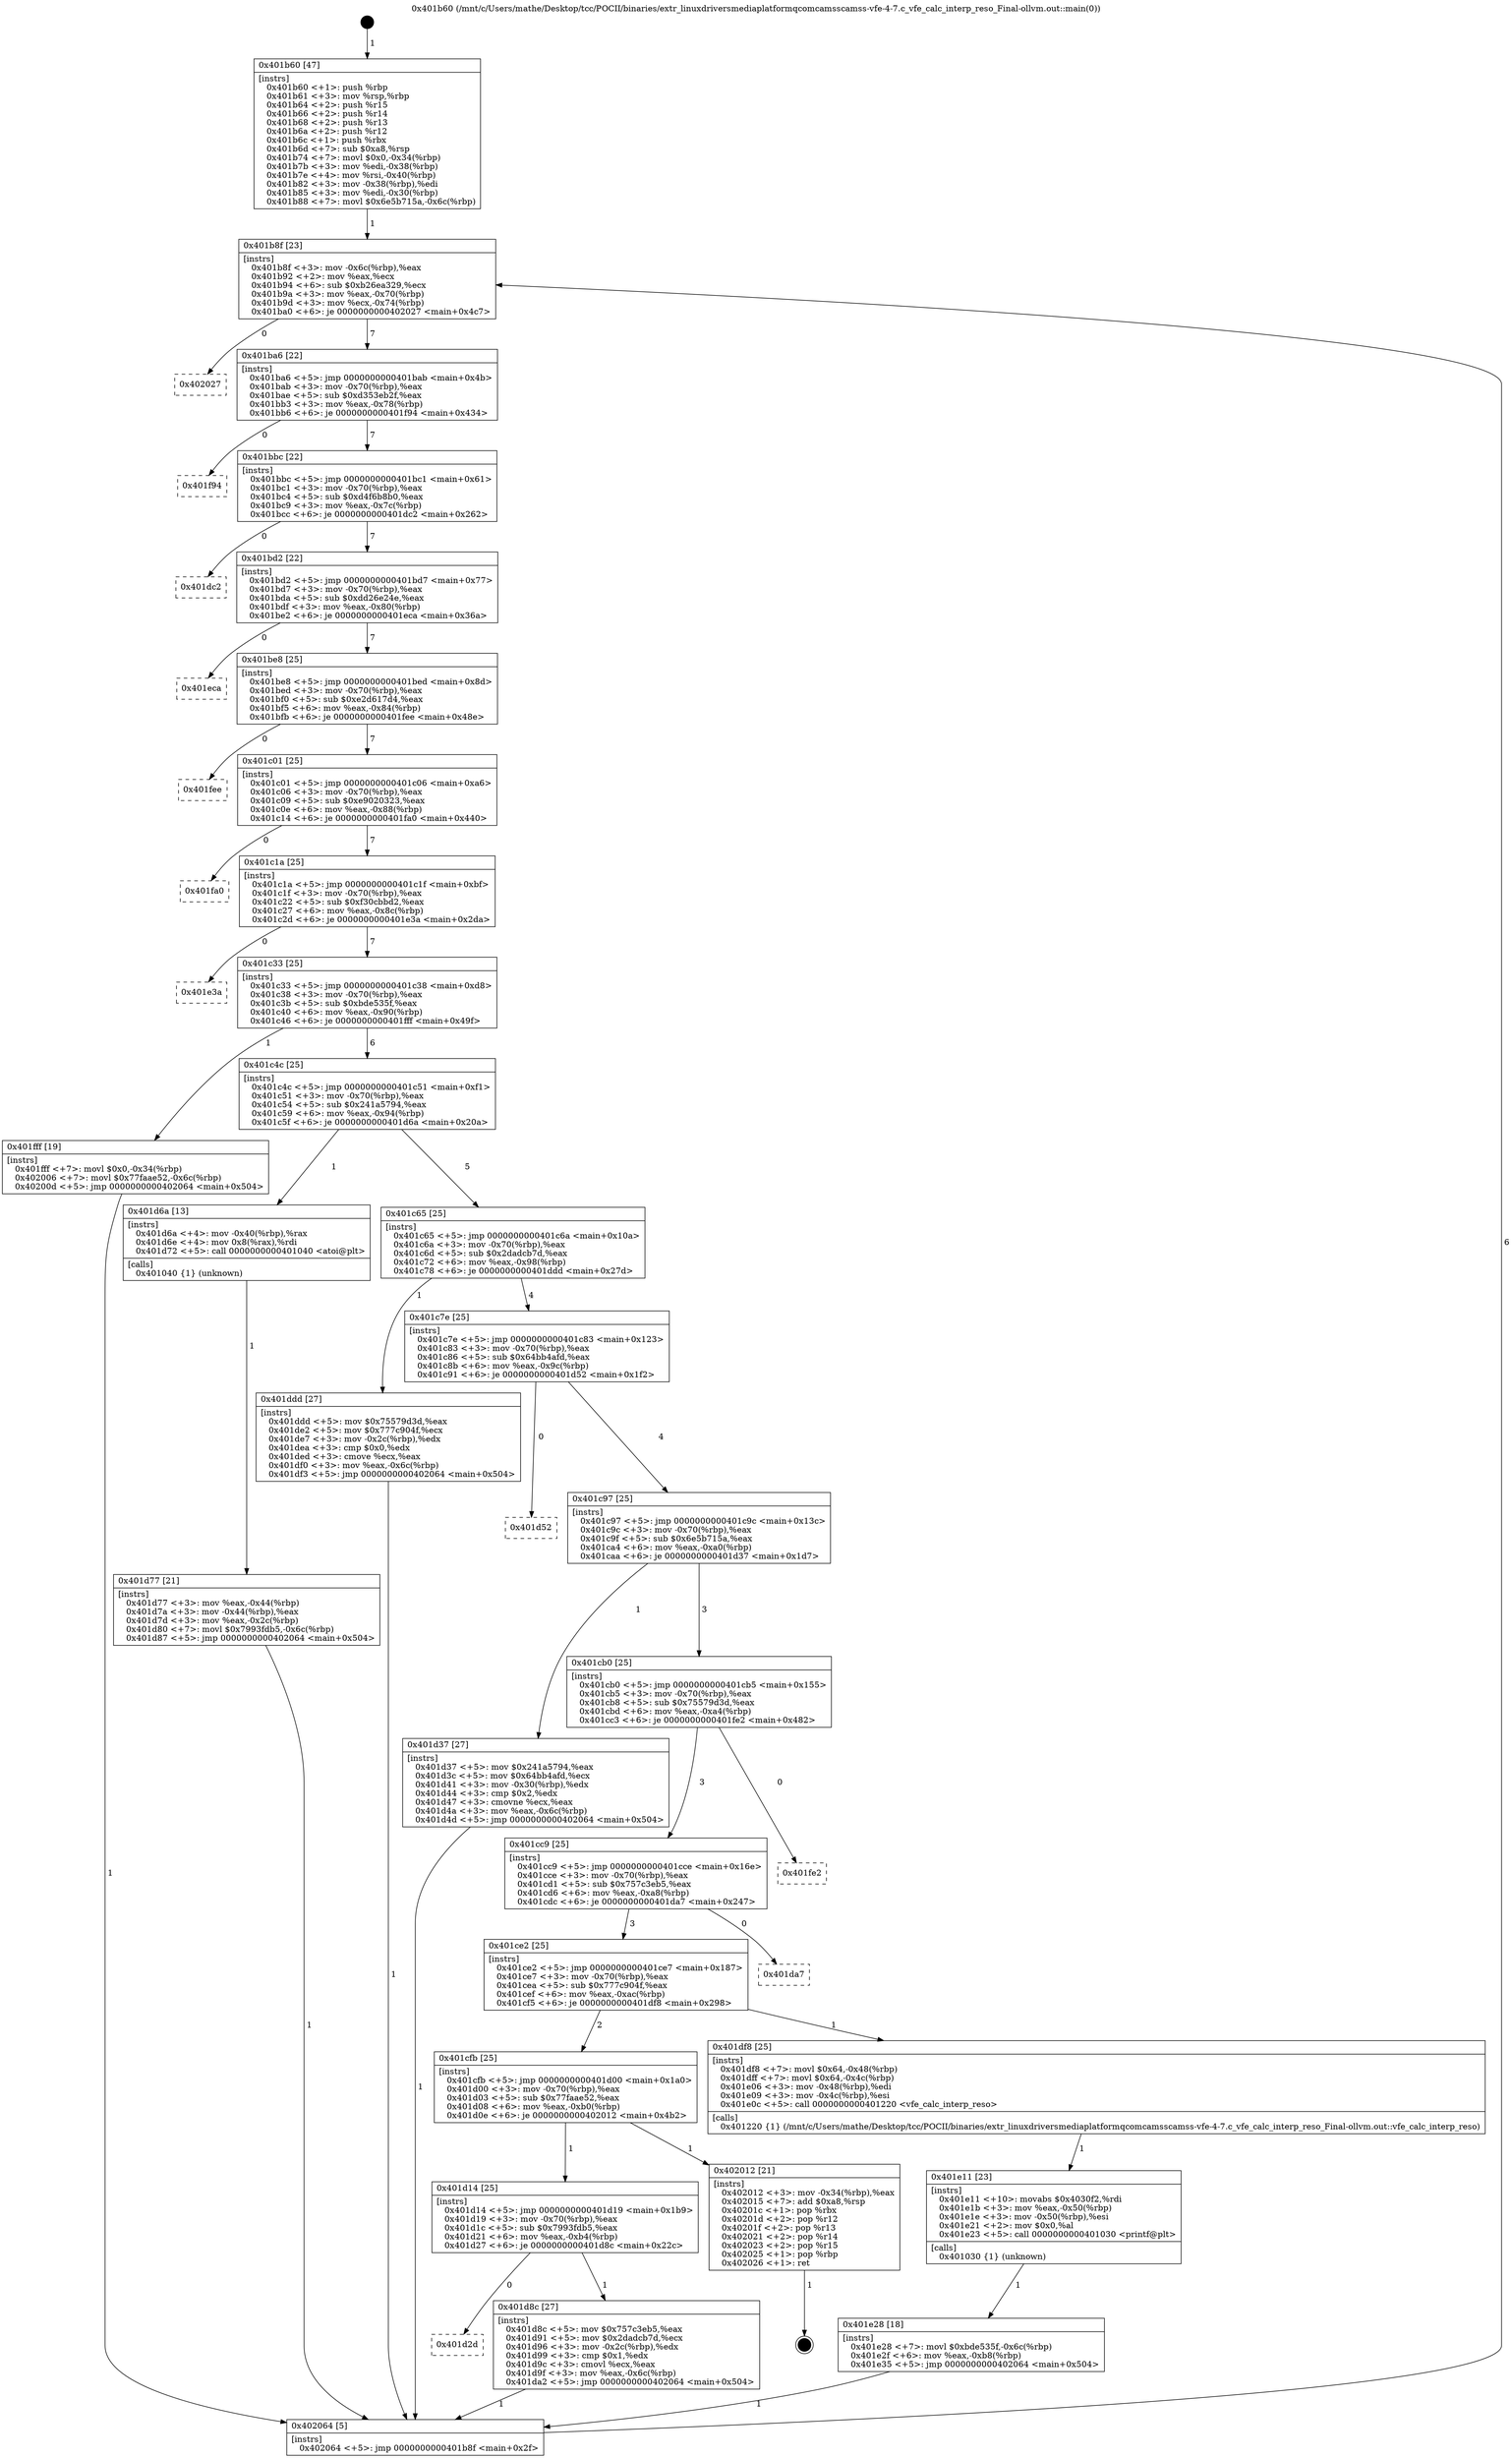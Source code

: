 digraph "0x401b60" {
  label = "0x401b60 (/mnt/c/Users/mathe/Desktop/tcc/POCII/binaries/extr_linuxdriversmediaplatformqcomcamsscamss-vfe-4-7.c_vfe_calc_interp_reso_Final-ollvm.out::main(0))"
  labelloc = "t"
  node[shape=record]

  Entry [label="",width=0.3,height=0.3,shape=circle,fillcolor=black,style=filled]
  "0x401b8f" [label="{
     0x401b8f [23]\l
     | [instrs]\l
     &nbsp;&nbsp;0x401b8f \<+3\>: mov -0x6c(%rbp),%eax\l
     &nbsp;&nbsp;0x401b92 \<+2\>: mov %eax,%ecx\l
     &nbsp;&nbsp;0x401b94 \<+6\>: sub $0xb26ea329,%ecx\l
     &nbsp;&nbsp;0x401b9a \<+3\>: mov %eax,-0x70(%rbp)\l
     &nbsp;&nbsp;0x401b9d \<+3\>: mov %ecx,-0x74(%rbp)\l
     &nbsp;&nbsp;0x401ba0 \<+6\>: je 0000000000402027 \<main+0x4c7\>\l
  }"]
  "0x402027" [label="{
     0x402027\l
  }", style=dashed]
  "0x401ba6" [label="{
     0x401ba6 [22]\l
     | [instrs]\l
     &nbsp;&nbsp;0x401ba6 \<+5\>: jmp 0000000000401bab \<main+0x4b\>\l
     &nbsp;&nbsp;0x401bab \<+3\>: mov -0x70(%rbp),%eax\l
     &nbsp;&nbsp;0x401bae \<+5\>: sub $0xd353eb2f,%eax\l
     &nbsp;&nbsp;0x401bb3 \<+3\>: mov %eax,-0x78(%rbp)\l
     &nbsp;&nbsp;0x401bb6 \<+6\>: je 0000000000401f94 \<main+0x434\>\l
  }"]
  Exit [label="",width=0.3,height=0.3,shape=circle,fillcolor=black,style=filled,peripheries=2]
  "0x401f94" [label="{
     0x401f94\l
  }", style=dashed]
  "0x401bbc" [label="{
     0x401bbc [22]\l
     | [instrs]\l
     &nbsp;&nbsp;0x401bbc \<+5\>: jmp 0000000000401bc1 \<main+0x61\>\l
     &nbsp;&nbsp;0x401bc1 \<+3\>: mov -0x70(%rbp),%eax\l
     &nbsp;&nbsp;0x401bc4 \<+5\>: sub $0xd4f6b8b0,%eax\l
     &nbsp;&nbsp;0x401bc9 \<+3\>: mov %eax,-0x7c(%rbp)\l
     &nbsp;&nbsp;0x401bcc \<+6\>: je 0000000000401dc2 \<main+0x262\>\l
  }"]
  "0x401e28" [label="{
     0x401e28 [18]\l
     | [instrs]\l
     &nbsp;&nbsp;0x401e28 \<+7\>: movl $0xbde535f,-0x6c(%rbp)\l
     &nbsp;&nbsp;0x401e2f \<+6\>: mov %eax,-0xb8(%rbp)\l
     &nbsp;&nbsp;0x401e35 \<+5\>: jmp 0000000000402064 \<main+0x504\>\l
  }"]
  "0x401dc2" [label="{
     0x401dc2\l
  }", style=dashed]
  "0x401bd2" [label="{
     0x401bd2 [22]\l
     | [instrs]\l
     &nbsp;&nbsp;0x401bd2 \<+5\>: jmp 0000000000401bd7 \<main+0x77\>\l
     &nbsp;&nbsp;0x401bd7 \<+3\>: mov -0x70(%rbp),%eax\l
     &nbsp;&nbsp;0x401bda \<+5\>: sub $0xdd26e24e,%eax\l
     &nbsp;&nbsp;0x401bdf \<+3\>: mov %eax,-0x80(%rbp)\l
     &nbsp;&nbsp;0x401be2 \<+6\>: je 0000000000401eca \<main+0x36a\>\l
  }"]
  "0x401e11" [label="{
     0x401e11 [23]\l
     | [instrs]\l
     &nbsp;&nbsp;0x401e11 \<+10\>: movabs $0x4030f2,%rdi\l
     &nbsp;&nbsp;0x401e1b \<+3\>: mov %eax,-0x50(%rbp)\l
     &nbsp;&nbsp;0x401e1e \<+3\>: mov -0x50(%rbp),%esi\l
     &nbsp;&nbsp;0x401e21 \<+2\>: mov $0x0,%al\l
     &nbsp;&nbsp;0x401e23 \<+5\>: call 0000000000401030 \<printf@plt\>\l
     | [calls]\l
     &nbsp;&nbsp;0x401030 \{1\} (unknown)\l
  }"]
  "0x401eca" [label="{
     0x401eca\l
  }", style=dashed]
  "0x401be8" [label="{
     0x401be8 [25]\l
     | [instrs]\l
     &nbsp;&nbsp;0x401be8 \<+5\>: jmp 0000000000401bed \<main+0x8d\>\l
     &nbsp;&nbsp;0x401bed \<+3\>: mov -0x70(%rbp),%eax\l
     &nbsp;&nbsp;0x401bf0 \<+5\>: sub $0xe2d617d4,%eax\l
     &nbsp;&nbsp;0x401bf5 \<+6\>: mov %eax,-0x84(%rbp)\l
     &nbsp;&nbsp;0x401bfb \<+6\>: je 0000000000401fee \<main+0x48e\>\l
  }"]
  "0x401d2d" [label="{
     0x401d2d\l
  }", style=dashed]
  "0x401fee" [label="{
     0x401fee\l
  }", style=dashed]
  "0x401c01" [label="{
     0x401c01 [25]\l
     | [instrs]\l
     &nbsp;&nbsp;0x401c01 \<+5\>: jmp 0000000000401c06 \<main+0xa6\>\l
     &nbsp;&nbsp;0x401c06 \<+3\>: mov -0x70(%rbp),%eax\l
     &nbsp;&nbsp;0x401c09 \<+5\>: sub $0xe9020323,%eax\l
     &nbsp;&nbsp;0x401c0e \<+6\>: mov %eax,-0x88(%rbp)\l
     &nbsp;&nbsp;0x401c14 \<+6\>: je 0000000000401fa0 \<main+0x440\>\l
  }"]
  "0x401d8c" [label="{
     0x401d8c [27]\l
     | [instrs]\l
     &nbsp;&nbsp;0x401d8c \<+5\>: mov $0x757c3eb5,%eax\l
     &nbsp;&nbsp;0x401d91 \<+5\>: mov $0x2dadcb7d,%ecx\l
     &nbsp;&nbsp;0x401d96 \<+3\>: mov -0x2c(%rbp),%edx\l
     &nbsp;&nbsp;0x401d99 \<+3\>: cmp $0x1,%edx\l
     &nbsp;&nbsp;0x401d9c \<+3\>: cmovl %ecx,%eax\l
     &nbsp;&nbsp;0x401d9f \<+3\>: mov %eax,-0x6c(%rbp)\l
     &nbsp;&nbsp;0x401da2 \<+5\>: jmp 0000000000402064 \<main+0x504\>\l
  }"]
  "0x401fa0" [label="{
     0x401fa0\l
  }", style=dashed]
  "0x401c1a" [label="{
     0x401c1a [25]\l
     | [instrs]\l
     &nbsp;&nbsp;0x401c1a \<+5\>: jmp 0000000000401c1f \<main+0xbf\>\l
     &nbsp;&nbsp;0x401c1f \<+3\>: mov -0x70(%rbp),%eax\l
     &nbsp;&nbsp;0x401c22 \<+5\>: sub $0xf30cbbd2,%eax\l
     &nbsp;&nbsp;0x401c27 \<+6\>: mov %eax,-0x8c(%rbp)\l
     &nbsp;&nbsp;0x401c2d \<+6\>: je 0000000000401e3a \<main+0x2da\>\l
  }"]
  "0x401d14" [label="{
     0x401d14 [25]\l
     | [instrs]\l
     &nbsp;&nbsp;0x401d14 \<+5\>: jmp 0000000000401d19 \<main+0x1b9\>\l
     &nbsp;&nbsp;0x401d19 \<+3\>: mov -0x70(%rbp),%eax\l
     &nbsp;&nbsp;0x401d1c \<+5\>: sub $0x7993fdb5,%eax\l
     &nbsp;&nbsp;0x401d21 \<+6\>: mov %eax,-0xb4(%rbp)\l
     &nbsp;&nbsp;0x401d27 \<+6\>: je 0000000000401d8c \<main+0x22c\>\l
  }"]
  "0x401e3a" [label="{
     0x401e3a\l
  }", style=dashed]
  "0x401c33" [label="{
     0x401c33 [25]\l
     | [instrs]\l
     &nbsp;&nbsp;0x401c33 \<+5\>: jmp 0000000000401c38 \<main+0xd8\>\l
     &nbsp;&nbsp;0x401c38 \<+3\>: mov -0x70(%rbp),%eax\l
     &nbsp;&nbsp;0x401c3b \<+5\>: sub $0xbde535f,%eax\l
     &nbsp;&nbsp;0x401c40 \<+6\>: mov %eax,-0x90(%rbp)\l
     &nbsp;&nbsp;0x401c46 \<+6\>: je 0000000000401fff \<main+0x49f\>\l
  }"]
  "0x402012" [label="{
     0x402012 [21]\l
     | [instrs]\l
     &nbsp;&nbsp;0x402012 \<+3\>: mov -0x34(%rbp),%eax\l
     &nbsp;&nbsp;0x402015 \<+7\>: add $0xa8,%rsp\l
     &nbsp;&nbsp;0x40201c \<+1\>: pop %rbx\l
     &nbsp;&nbsp;0x40201d \<+2\>: pop %r12\l
     &nbsp;&nbsp;0x40201f \<+2\>: pop %r13\l
     &nbsp;&nbsp;0x402021 \<+2\>: pop %r14\l
     &nbsp;&nbsp;0x402023 \<+2\>: pop %r15\l
     &nbsp;&nbsp;0x402025 \<+1\>: pop %rbp\l
     &nbsp;&nbsp;0x402026 \<+1\>: ret\l
  }"]
  "0x401fff" [label="{
     0x401fff [19]\l
     | [instrs]\l
     &nbsp;&nbsp;0x401fff \<+7\>: movl $0x0,-0x34(%rbp)\l
     &nbsp;&nbsp;0x402006 \<+7\>: movl $0x77faae52,-0x6c(%rbp)\l
     &nbsp;&nbsp;0x40200d \<+5\>: jmp 0000000000402064 \<main+0x504\>\l
  }"]
  "0x401c4c" [label="{
     0x401c4c [25]\l
     | [instrs]\l
     &nbsp;&nbsp;0x401c4c \<+5\>: jmp 0000000000401c51 \<main+0xf1\>\l
     &nbsp;&nbsp;0x401c51 \<+3\>: mov -0x70(%rbp),%eax\l
     &nbsp;&nbsp;0x401c54 \<+5\>: sub $0x241a5794,%eax\l
     &nbsp;&nbsp;0x401c59 \<+6\>: mov %eax,-0x94(%rbp)\l
     &nbsp;&nbsp;0x401c5f \<+6\>: je 0000000000401d6a \<main+0x20a\>\l
  }"]
  "0x401cfb" [label="{
     0x401cfb [25]\l
     | [instrs]\l
     &nbsp;&nbsp;0x401cfb \<+5\>: jmp 0000000000401d00 \<main+0x1a0\>\l
     &nbsp;&nbsp;0x401d00 \<+3\>: mov -0x70(%rbp),%eax\l
     &nbsp;&nbsp;0x401d03 \<+5\>: sub $0x77faae52,%eax\l
     &nbsp;&nbsp;0x401d08 \<+6\>: mov %eax,-0xb0(%rbp)\l
     &nbsp;&nbsp;0x401d0e \<+6\>: je 0000000000402012 \<main+0x4b2\>\l
  }"]
  "0x401d6a" [label="{
     0x401d6a [13]\l
     | [instrs]\l
     &nbsp;&nbsp;0x401d6a \<+4\>: mov -0x40(%rbp),%rax\l
     &nbsp;&nbsp;0x401d6e \<+4\>: mov 0x8(%rax),%rdi\l
     &nbsp;&nbsp;0x401d72 \<+5\>: call 0000000000401040 \<atoi@plt\>\l
     | [calls]\l
     &nbsp;&nbsp;0x401040 \{1\} (unknown)\l
  }"]
  "0x401c65" [label="{
     0x401c65 [25]\l
     | [instrs]\l
     &nbsp;&nbsp;0x401c65 \<+5\>: jmp 0000000000401c6a \<main+0x10a\>\l
     &nbsp;&nbsp;0x401c6a \<+3\>: mov -0x70(%rbp),%eax\l
     &nbsp;&nbsp;0x401c6d \<+5\>: sub $0x2dadcb7d,%eax\l
     &nbsp;&nbsp;0x401c72 \<+6\>: mov %eax,-0x98(%rbp)\l
     &nbsp;&nbsp;0x401c78 \<+6\>: je 0000000000401ddd \<main+0x27d\>\l
  }"]
  "0x401df8" [label="{
     0x401df8 [25]\l
     | [instrs]\l
     &nbsp;&nbsp;0x401df8 \<+7\>: movl $0x64,-0x48(%rbp)\l
     &nbsp;&nbsp;0x401dff \<+7\>: movl $0x64,-0x4c(%rbp)\l
     &nbsp;&nbsp;0x401e06 \<+3\>: mov -0x48(%rbp),%edi\l
     &nbsp;&nbsp;0x401e09 \<+3\>: mov -0x4c(%rbp),%esi\l
     &nbsp;&nbsp;0x401e0c \<+5\>: call 0000000000401220 \<vfe_calc_interp_reso\>\l
     | [calls]\l
     &nbsp;&nbsp;0x401220 \{1\} (/mnt/c/Users/mathe/Desktop/tcc/POCII/binaries/extr_linuxdriversmediaplatformqcomcamsscamss-vfe-4-7.c_vfe_calc_interp_reso_Final-ollvm.out::vfe_calc_interp_reso)\l
  }"]
  "0x401ddd" [label="{
     0x401ddd [27]\l
     | [instrs]\l
     &nbsp;&nbsp;0x401ddd \<+5\>: mov $0x75579d3d,%eax\l
     &nbsp;&nbsp;0x401de2 \<+5\>: mov $0x777c904f,%ecx\l
     &nbsp;&nbsp;0x401de7 \<+3\>: mov -0x2c(%rbp),%edx\l
     &nbsp;&nbsp;0x401dea \<+3\>: cmp $0x0,%edx\l
     &nbsp;&nbsp;0x401ded \<+3\>: cmove %ecx,%eax\l
     &nbsp;&nbsp;0x401df0 \<+3\>: mov %eax,-0x6c(%rbp)\l
     &nbsp;&nbsp;0x401df3 \<+5\>: jmp 0000000000402064 \<main+0x504\>\l
  }"]
  "0x401c7e" [label="{
     0x401c7e [25]\l
     | [instrs]\l
     &nbsp;&nbsp;0x401c7e \<+5\>: jmp 0000000000401c83 \<main+0x123\>\l
     &nbsp;&nbsp;0x401c83 \<+3\>: mov -0x70(%rbp),%eax\l
     &nbsp;&nbsp;0x401c86 \<+5\>: sub $0x64bb4afd,%eax\l
     &nbsp;&nbsp;0x401c8b \<+6\>: mov %eax,-0x9c(%rbp)\l
     &nbsp;&nbsp;0x401c91 \<+6\>: je 0000000000401d52 \<main+0x1f2\>\l
  }"]
  "0x401ce2" [label="{
     0x401ce2 [25]\l
     | [instrs]\l
     &nbsp;&nbsp;0x401ce2 \<+5\>: jmp 0000000000401ce7 \<main+0x187\>\l
     &nbsp;&nbsp;0x401ce7 \<+3\>: mov -0x70(%rbp),%eax\l
     &nbsp;&nbsp;0x401cea \<+5\>: sub $0x777c904f,%eax\l
     &nbsp;&nbsp;0x401cef \<+6\>: mov %eax,-0xac(%rbp)\l
     &nbsp;&nbsp;0x401cf5 \<+6\>: je 0000000000401df8 \<main+0x298\>\l
  }"]
  "0x401d52" [label="{
     0x401d52\l
  }", style=dashed]
  "0x401c97" [label="{
     0x401c97 [25]\l
     | [instrs]\l
     &nbsp;&nbsp;0x401c97 \<+5\>: jmp 0000000000401c9c \<main+0x13c\>\l
     &nbsp;&nbsp;0x401c9c \<+3\>: mov -0x70(%rbp),%eax\l
     &nbsp;&nbsp;0x401c9f \<+5\>: sub $0x6e5b715a,%eax\l
     &nbsp;&nbsp;0x401ca4 \<+6\>: mov %eax,-0xa0(%rbp)\l
     &nbsp;&nbsp;0x401caa \<+6\>: je 0000000000401d37 \<main+0x1d7\>\l
  }"]
  "0x401da7" [label="{
     0x401da7\l
  }", style=dashed]
  "0x401d37" [label="{
     0x401d37 [27]\l
     | [instrs]\l
     &nbsp;&nbsp;0x401d37 \<+5\>: mov $0x241a5794,%eax\l
     &nbsp;&nbsp;0x401d3c \<+5\>: mov $0x64bb4afd,%ecx\l
     &nbsp;&nbsp;0x401d41 \<+3\>: mov -0x30(%rbp),%edx\l
     &nbsp;&nbsp;0x401d44 \<+3\>: cmp $0x2,%edx\l
     &nbsp;&nbsp;0x401d47 \<+3\>: cmovne %ecx,%eax\l
     &nbsp;&nbsp;0x401d4a \<+3\>: mov %eax,-0x6c(%rbp)\l
     &nbsp;&nbsp;0x401d4d \<+5\>: jmp 0000000000402064 \<main+0x504\>\l
  }"]
  "0x401cb0" [label="{
     0x401cb0 [25]\l
     | [instrs]\l
     &nbsp;&nbsp;0x401cb0 \<+5\>: jmp 0000000000401cb5 \<main+0x155\>\l
     &nbsp;&nbsp;0x401cb5 \<+3\>: mov -0x70(%rbp),%eax\l
     &nbsp;&nbsp;0x401cb8 \<+5\>: sub $0x75579d3d,%eax\l
     &nbsp;&nbsp;0x401cbd \<+6\>: mov %eax,-0xa4(%rbp)\l
     &nbsp;&nbsp;0x401cc3 \<+6\>: je 0000000000401fe2 \<main+0x482\>\l
  }"]
  "0x402064" [label="{
     0x402064 [5]\l
     | [instrs]\l
     &nbsp;&nbsp;0x402064 \<+5\>: jmp 0000000000401b8f \<main+0x2f\>\l
  }"]
  "0x401b60" [label="{
     0x401b60 [47]\l
     | [instrs]\l
     &nbsp;&nbsp;0x401b60 \<+1\>: push %rbp\l
     &nbsp;&nbsp;0x401b61 \<+3\>: mov %rsp,%rbp\l
     &nbsp;&nbsp;0x401b64 \<+2\>: push %r15\l
     &nbsp;&nbsp;0x401b66 \<+2\>: push %r14\l
     &nbsp;&nbsp;0x401b68 \<+2\>: push %r13\l
     &nbsp;&nbsp;0x401b6a \<+2\>: push %r12\l
     &nbsp;&nbsp;0x401b6c \<+1\>: push %rbx\l
     &nbsp;&nbsp;0x401b6d \<+7\>: sub $0xa8,%rsp\l
     &nbsp;&nbsp;0x401b74 \<+7\>: movl $0x0,-0x34(%rbp)\l
     &nbsp;&nbsp;0x401b7b \<+3\>: mov %edi,-0x38(%rbp)\l
     &nbsp;&nbsp;0x401b7e \<+4\>: mov %rsi,-0x40(%rbp)\l
     &nbsp;&nbsp;0x401b82 \<+3\>: mov -0x38(%rbp),%edi\l
     &nbsp;&nbsp;0x401b85 \<+3\>: mov %edi,-0x30(%rbp)\l
     &nbsp;&nbsp;0x401b88 \<+7\>: movl $0x6e5b715a,-0x6c(%rbp)\l
  }"]
  "0x401d77" [label="{
     0x401d77 [21]\l
     | [instrs]\l
     &nbsp;&nbsp;0x401d77 \<+3\>: mov %eax,-0x44(%rbp)\l
     &nbsp;&nbsp;0x401d7a \<+3\>: mov -0x44(%rbp),%eax\l
     &nbsp;&nbsp;0x401d7d \<+3\>: mov %eax,-0x2c(%rbp)\l
     &nbsp;&nbsp;0x401d80 \<+7\>: movl $0x7993fdb5,-0x6c(%rbp)\l
     &nbsp;&nbsp;0x401d87 \<+5\>: jmp 0000000000402064 \<main+0x504\>\l
  }"]
  "0x401cc9" [label="{
     0x401cc9 [25]\l
     | [instrs]\l
     &nbsp;&nbsp;0x401cc9 \<+5\>: jmp 0000000000401cce \<main+0x16e\>\l
     &nbsp;&nbsp;0x401cce \<+3\>: mov -0x70(%rbp),%eax\l
     &nbsp;&nbsp;0x401cd1 \<+5\>: sub $0x757c3eb5,%eax\l
     &nbsp;&nbsp;0x401cd6 \<+6\>: mov %eax,-0xa8(%rbp)\l
     &nbsp;&nbsp;0x401cdc \<+6\>: je 0000000000401da7 \<main+0x247\>\l
  }"]
  "0x401fe2" [label="{
     0x401fe2\l
  }", style=dashed]
  Entry -> "0x401b60" [label=" 1"]
  "0x401b8f" -> "0x402027" [label=" 0"]
  "0x401b8f" -> "0x401ba6" [label=" 7"]
  "0x402012" -> Exit [label=" 1"]
  "0x401ba6" -> "0x401f94" [label=" 0"]
  "0x401ba6" -> "0x401bbc" [label=" 7"]
  "0x401fff" -> "0x402064" [label=" 1"]
  "0x401bbc" -> "0x401dc2" [label=" 0"]
  "0x401bbc" -> "0x401bd2" [label=" 7"]
  "0x401e28" -> "0x402064" [label=" 1"]
  "0x401bd2" -> "0x401eca" [label=" 0"]
  "0x401bd2" -> "0x401be8" [label=" 7"]
  "0x401e11" -> "0x401e28" [label=" 1"]
  "0x401be8" -> "0x401fee" [label=" 0"]
  "0x401be8" -> "0x401c01" [label=" 7"]
  "0x401df8" -> "0x401e11" [label=" 1"]
  "0x401c01" -> "0x401fa0" [label=" 0"]
  "0x401c01" -> "0x401c1a" [label=" 7"]
  "0x401ddd" -> "0x402064" [label=" 1"]
  "0x401c1a" -> "0x401e3a" [label=" 0"]
  "0x401c1a" -> "0x401c33" [label=" 7"]
  "0x401d14" -> "0x401d2d" [label=" 0"]
  "0x401c33" -> "0x401fff" [label=" 1"]
  "0x401c33" -> "0x401c4c" [label=" 6"]
  "0x401d14" -> "0x401d8c" [label=" 1"]
  "0x401c4c" -> "0x401d6a" [label=" 1"]
  "0x401c4c" -> "0x401c65" [label=" 5"]
  "0x401cfb" -> "0x401d14" [label=" 1"]
  "0x401c65" -> "0x401ddd" [label=" 1"]
  "0x401c65" -> "0x401c7e" [label=" 4"]
  "0x401cfb" -> "0x402012" [label=" 1"]
  "0x401c7e" -> "0x401d52" [label=" 0"]
  "0x401c7e" -> "0x401c97" [label=" 4"]
  "0x401ce2" -> "0x401cfb" [label=" 2"]
  "0x401c97" -> "0x401d37" [label=" 1"]
  "0x401c97" -> "0x401cb0" [label=" 3"]
  "0x401d37" -> "0x402064" [label=" 1"]
  "0x401b60" -> "0x401b8f" [label=" 1"]
  "0x402064" -> "0x401b8f" [label=" 6"]
  "0x401d6a" -> "0x401d77" [label=" 1"]
  "0x401d77" -> "0x402064" [label=" 1"]
  "0x401ce2" -> "0x401df8" [label=" 1"]
  "0x401cb0" -> "0x401fe2" [label=" 0"]
  "0x401cb0" -> "0x401cc9" [label=" 3"]
  "0x401d8c" -> "0x402064" [label=" 1"]
  "0x401cc9" -> "0x401da7" [label=" 0"]
  "0x401cc9" -> "0x401ce2" [label=" 3"]
}
